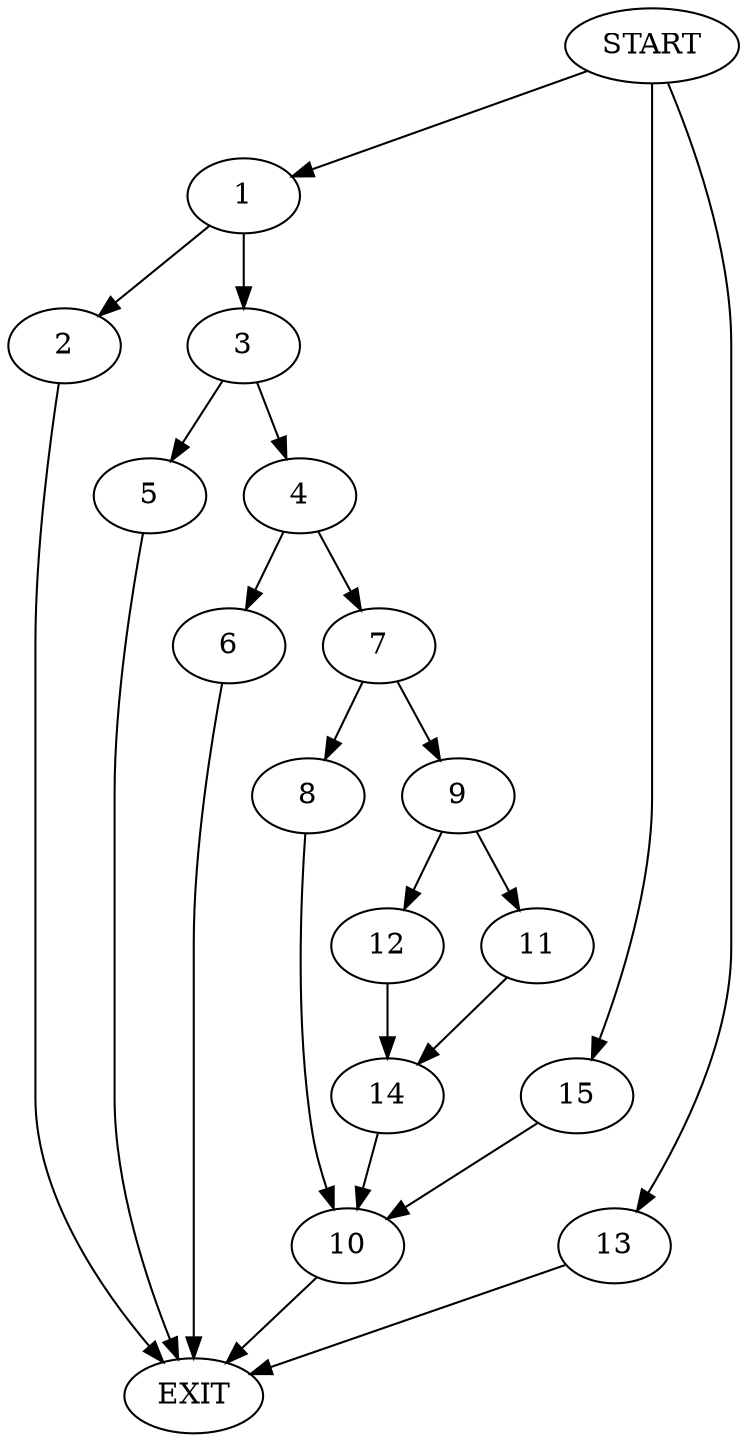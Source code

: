 digraph {
0 [label="START"]
16 [label="EXIT"]
0 -> 1
1 -> 2
1 -> 3
2 -> 16
3 -> 4
3 -> 5
4 -> 6
4 -> 7
5 -> 16
6 -> 16
7 -> 8
7 -> 9
8 -> 10
9 -> 11
9 -> 12
0 -> 13
13 -> 16
12 -> 14
11 -> 14
14 -> 10
10 -> 16
0 -> 15
15 -> 10
}
